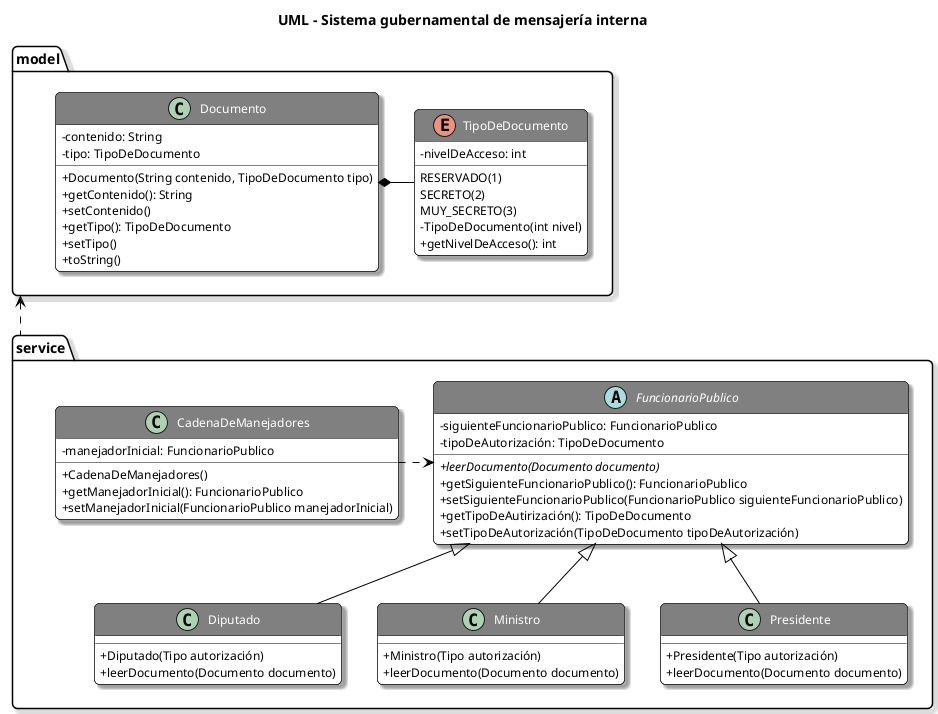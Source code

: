 @startuml
'https://plantuml.com/class-diagram
'___________STYLES___________
title UML - Sistema gubernamental de mensajería interna
skinparam classAttributeIconSize 0
skinparam backgroundColor White
skinparam RoundCorner 10
skinparam Shadowing true

skinparam class {
    ArrowColor Black
    BackgroundColor White
    HeaderBackgroundColor Gray
    BorderColor Black
    FontColor White
    FontSize 14
    AttributeFontSize 12
}

skinparam object{
    ArrowColor Black
    BackgroundColor White
    BorderColor Black
    FontColor Black
    FontSize 14
    AttributeFontSize 12
}

skinparam note {
    BackgroundColor LightYellow
    BorderColor Black
}

'___________UML___________

package model {
enum TipoDeDocumento {
RESERVADO(1)
SECRETO(2)
MUY_SECRETO(3)
-nivelDeAcceso: int
-TipoDeDocumento(int nivel)
+getNivelDeAcceso(): int
}

class Documento {
-contenido: String
-tipo: TipoDeDocumento
+Documento(String contenido, TipoDeDocumento tipo)
+getContenido(): String
+setContenido()
+getTipo(): TipoDeDocumento
+setTipo()
+toString()
}
}

package service {
abstract FuncionarioPublico {
- siguienteFuncionarioPublico: FuncionarioPublico
- tipoDeAutorización: TipoDeDocumento
+{abstract}leerDocumento(Documento documento)
+getSiguienteFuncionarioPublico(): FuncionarioPublico
+setSiguienteFuncionarioPublico(FuncionarioPublico siguienteFuncionarioPublico)
+getTipoDeAutirización(): TipoDeDocumento
+setTipoDeAutorización(TipoDeDocumento tipoDeAutorización)
}

class Diputado {
+Diputado(Tipo autorización)
+leerDocumento(Documento documento)
}

class Ministro {
+Ministro(Tipo autorización)
+leerDocumento(Documento documento)
}

class Presidente {
+Presidente(Tipo autorización)
+leerDocumento(Documento documento)
}

class CadenaDeManejadores {
-manejadorInicial: FuncionarioPublico
+CadenaDeManejadores()
+getManejadorInicial(): FuncionarioPublico
+setManejadorInicial(FuncionarioPublico manejadorInicial)
}
}

model <.. service
Documento *- TipoDeDocumento
FuncionarioPublico <|-- Diputado
FuncionarioPublico <|-- Ministro
FuncionarioPublico <|-- Presidente
CadenaDeManejadores .> FuncionarioPublico

@enduml